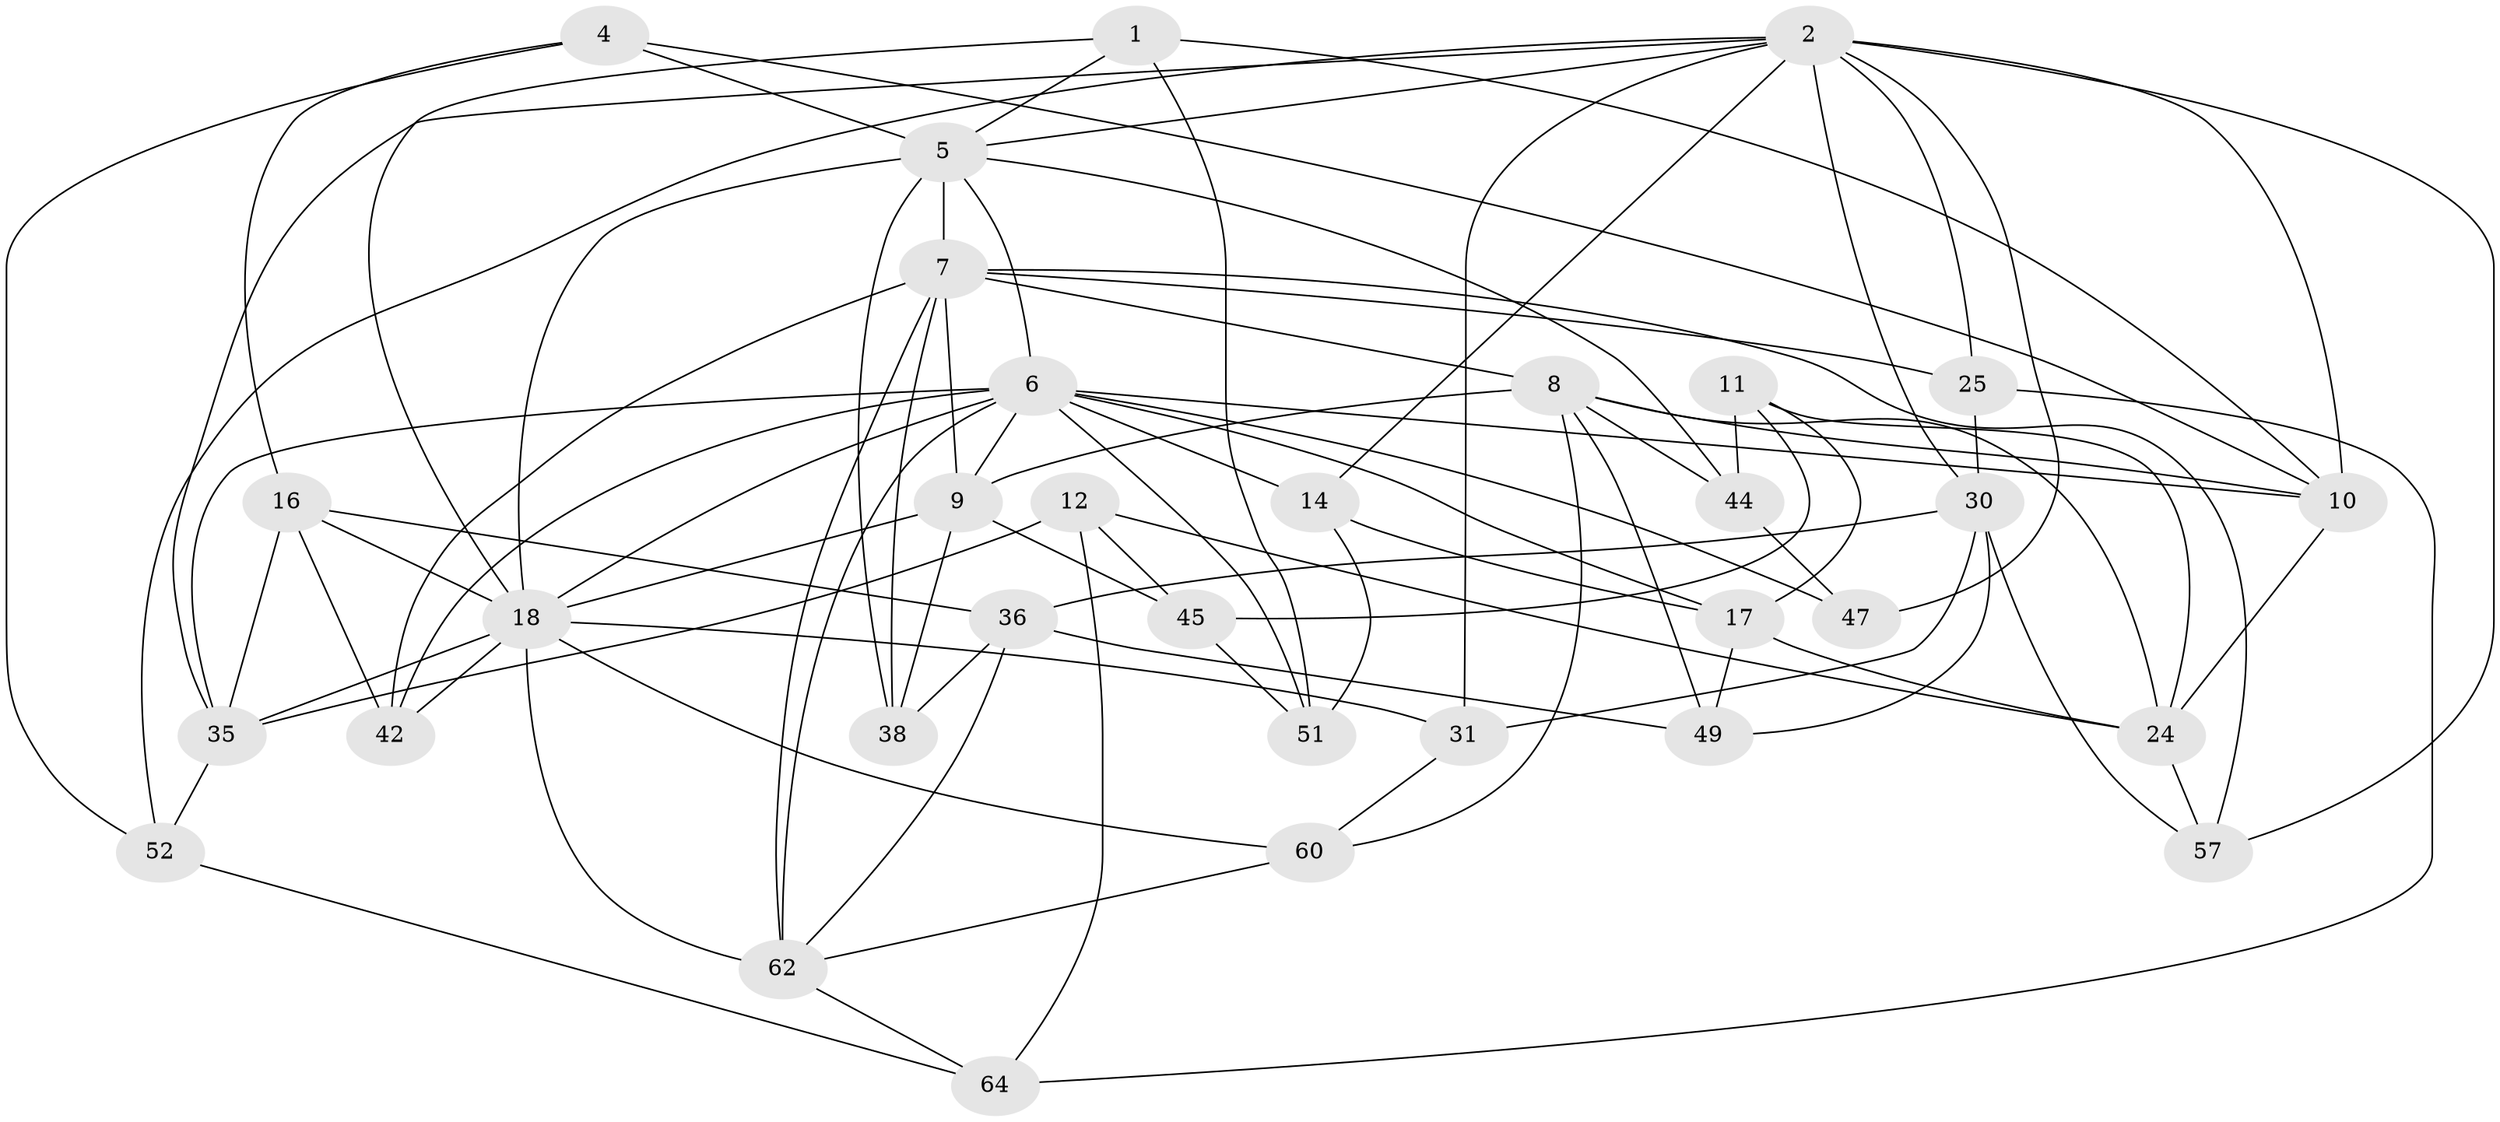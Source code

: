 // original degree distribution, {4: 1.0}
// Generated by graph-tools (version 1.1) at 2025/16/03/09/25 04:16:15]
// undirected, 33 vertices, 88 edges
graph export_dot {
graph [start="1"]
  node [color=gray90,style=filled];
  1;
  2 [super="+3"];
  4;
  5 [super="+15+58"];
  6 [super="+13"];
  7 [super="+19+54"];
  8 [super="+37"];
  9 [super="+28"];
  10 [super="+26"];
  11;
  12;
  14;
  16 [super="+56"];
  17 [super="+22"];
  18 [super="+59+21"];
  24 [super="+29"];
  25;
  30 [super="+46"];
  31;
  35 [super="+39"];
  36 [super="+66"];
  38;
  42;
  44;
  45;
  47;
  49;
  51;
  52;
  57;
  60;
  62 [super="+65"];
  64;
  1 -- 51;
  1 -- 10;
  1 -- 5;
  1 -- 18;
  2 -- 25;
  2 -- 31;
  2 -- 30;
  2 -- 35;
  2 -- 5;
  2 -- 10;
  2 -- 14;
  2 -- 47;
  2 -- 52;
  2 -- 57;
  4 -- 52;
  4 -- 10;
  4 -- 16;
  4 -- 5;
  5 -- 6 [weight=2];
  5 -- 7 [weight=2];
  5 -- 38;
  5 -- 18 [weight=3];
  5 -- 44;
  6 -- 51;
  6 -- 14;
  6 -- 35;
  6 -- 9 [weight=3];
  6 -- 10;
  6 -- 42;
  6 -- 47 [weight=2];
  6 -- 17 [weight=2];
  6 -- 62;
  6 -- 18;
  7 -- 8 [weight=2];
  7 -- 25;
  7 -- 42;
  7 -- 62;
  7 -- 57;
  7 -- 38;
  7 -- 9;
  8 -- 60;
  8 -- 49;
  8 -- 24;
  8 -- 10;
  8 -- 44;
  8 -- 9;
  9 -- 45;
  9 -- 38;
  9 -- 18;
  10 -- 24;
  11 -- 45;
  11 -- 17;
  11 -- 44;
  11 -- 24;
  12 -- 24;
  12 -- 45;
  12 -- 64;
  12 -- 35;
  14 -- 51;
  14 -- 17;
  16 -- 42;
  16 -- 36 [weight=2];
  16 -- 35;
  16 -- 18;
  17 -- 24;
  17 -- 49;
  18 -- 60;
  18 -- 35;
  18 -- 42;
  18 -- 62;
  18 -- 31;
  24 -- 57;
  25 -- 64;
  25 -- 30;
  30 -- 31;
  30 -- 36;
  30 -- 49;
  30 -- 57;
  31 -- 60;
  35 -- 52;
  36 -- 49;
  36 -- 38;
  36 -- 62;
  44 -- 47;
  45 -- 51;
  52 -- 64;
  60 -- 62;
  62 -- 64;
}
